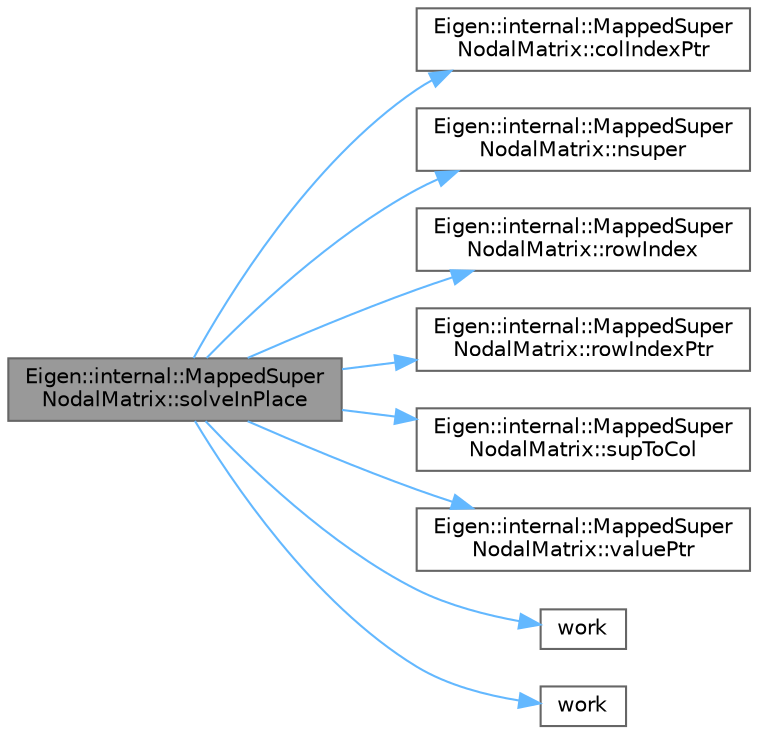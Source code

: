 digraph "Eigen::internal::MappedSuperNodalMatrix::solveInPlace"
{
 // LATEX_PDF_SIZE
  bgcolor="transparent";
  edge [fontname=Helvetica,fontsize=10,labelfontname=Helvetica,labelfontsize=10];
  node [fontname=Helvetica,fontsize=10,shape=box,height=0.2,width=0.4];
  rankdir="LR";
  Node1 [id="Node000001",label="Eigen::internal::MappedSuper\lNodalMatrix::solveInPlace",height=0.2,width=0.4,color="gray40", fillcolor="grey60", style="filled", fontcolor="black",tooltip="Solve with the supernode triangular matrix"];
  Node1 -> Node2 [id="edge1_Node000001_Node000002",color="steelblue1",style="solid",tooltip=" "];
  Node2 [id="Node000002",label="Eigen::internal::MappedSuper\lNodalMatrix::colIndexPtr",height=0.2,width=0.4,color="grey40", fillcolor="white", style="filled",URL="$class_eigen_1_1internal_1_1_mapped_super_nodal_matrix.html#a92f3e6e6e2e802e37ca154a65d214d62",tooltip=" "];
  Node1 -> Node3 [id="edge2_Node000001_Node000003",color="steelblue1",style="solid",tooltip=" "];
  Node3 [id="Node000003",label="Eigen::internal::MappedSuper\lNodalMatrix::nsuper",height=0.2,width=0.4,color="grey40", fillcolor="white", style="filled",URL="$class_eigen_1_1internal_1_1_mapped_super_nodal_matrix.html#a9c0b29102914a6ef9cfd6280fa016fa8",tooltip=" "];
  Node1 -> Node4 [id="edge3_Node000001_Node000004",color="steelblue1",style="solid",tooltip=" "];
  Node4 [id="Node000004",label="Eigen::internal::MappedSuper\lNodalMatrix::rowIndex",height=0.2,width=0.4,color="grey40", fillcolor="white", style="filled",URL="$class_eigen_1_1internal_1_1_mapped_super_nodal_matrix.html#a14d09bea1322701d1b31d95b86003b99",tooltip=" "];
  Node1 -> Node5 [id="edge4_Node000001_Node000005",color="steelblue1",style="solid",tooltip=" "];
  Node5 [id="Node000005",label="Eigen::internal::MappedSuper\lNodalMatrix::rowIndexPtr",height=0.2,width=0.4,color="grey40", fillcolor="white", style="filled",URL="$class_eigen_1_1internal_1_1_mapped_super_nodal_matrix.html#a39231d87f2be968833e6d3d36e4d9d3e",tooltip=" "];
  Node1 -> Node6 [id="edge5_Node000001_Node000006",color="steelblue1",style="solid",tooltip=" "];
  Node6 [id="Node000006",label="Eigen::internal::MappedSuper\lNodalMatrix::supToCol",height=0.2,width=0.4,color="grey40", fillcolor="white", style="filled",URL="$class_eigen_1_1internal_1_1_mapped_super_nodal_matrix.html#a102ffc58d1d7fb3a710f05201b9b923c",tooltip=" "];
  Node1 -> Node7 [id="edge6_Node000001_Node000007",color="steelblue1",style="solid",tooltip=" "];
  Node7 [id="Node000007",label="Eigen::internal::MappedSuper\lNodalMatrix::valuePtr",height=0.2,width=0.4,color="grey40", fillcolor="white", style="filled",URL="$class_eigen_1_1internal_1_1_mapped_super_nodal_matrix.html#acedbbc0412bd6041c9dae2d1a66c1649",tooltip=" "];
  Node1 -> Node8 [id="edge7_Node000001_Node000008",color="steelblue1",style="solid",tooltip=" "];
  Node8 [id="Node000008",label="work",height=0.2,width=0.4,color="grey40", fillcolor="white", style="filled",URL="$graph__pipeline_2levelgraph_8hpp.html#a974702416f67274752dac351d6e73b30",tooltip=" "];
  Node1 -> Node9 [id="edge8_Node000001_Node000009",color="steelblue1",style="solid",tooltip=" "];
  Node9 [id="Node000009",label="work",height=0.2,width=0.4,color="grey40", fillcolor="white", style="filled",URL="$graph__pipeline_2levelgraph_8hpp.html#aa24fdf691a71c708fccdc6e29a805b42",tooltip=" "];
}

